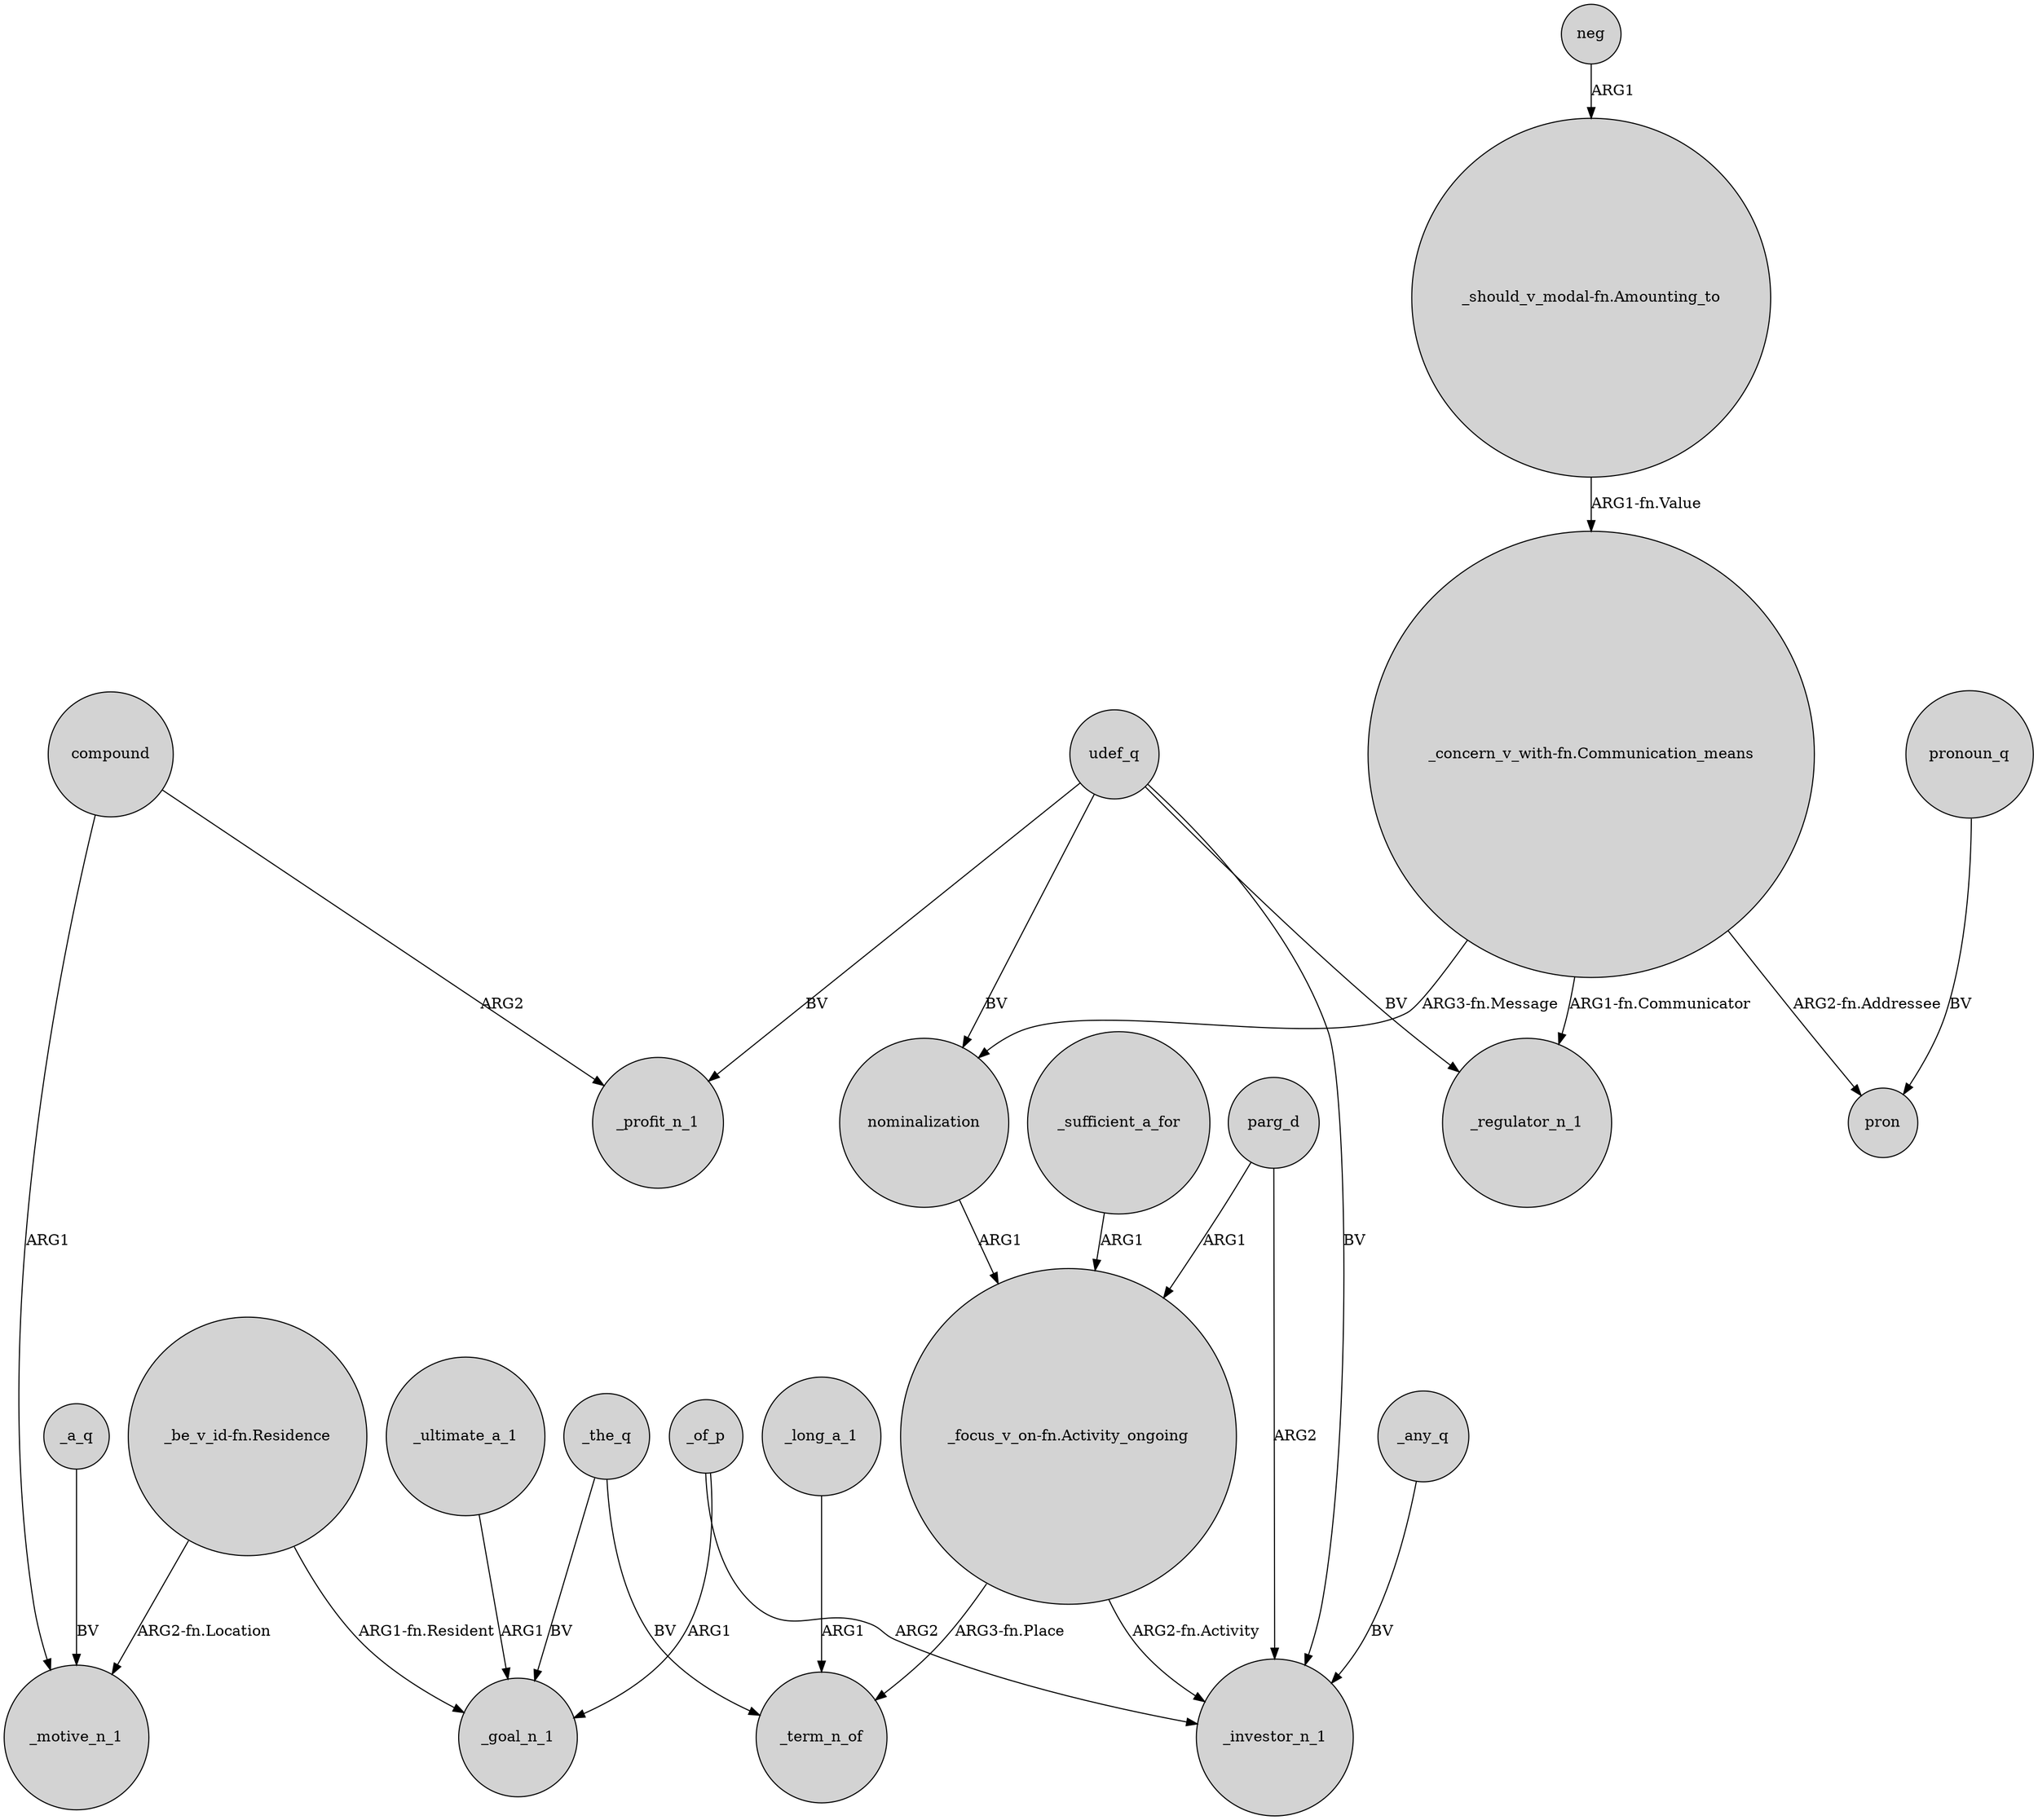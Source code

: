 digraph {
	node [shape=circle style=filled]
	compound -> _motive_n_1 [label=ARG1]
	_the_q -> _goal_n_1 [label=BV]
	udef_q -> _regulator_n_1 [label=BV]
	neg -> "_should_v_modal-fn.Amounting_to" [label=ARG1]
	"_focus_v_on-fn.Activity_ongoing" -> _term_n_of [label="ARG3-fn.Place"]
	"_concern_v_with-fn.Communication_means" -> pron [label="ARG2-fn.Addressee"]
	_of_p -> _goal_n_1 [label=ARG1]
	udef_q -> nominalization [label=BV]
	"_concern_v_with-fn.Communication_means" -> nominalization [label="ARG3-fn.Message"]
	_any_q -> _investor_n_1 [label=BV]
	_long_a_1 -> _term_n_of [label=ARG1]
	udef_q -> _profit_n_1 [label=BV]
	_of_p -> _investor_n_1 [label=ARG2]
	_a_q -> _motive_n_1 [label=BV]
	parg_d -> "_focus_v_on-fn.Activity_ongoing" [label=ARG1]
	_the_q -> _term_n_of [label=BV]
	pronoun_q -> pron [label=BV]
	"_be_v_id-fn.Residence" -> _goal_n_1 [label="ARG1-fn.Resident"]
	compound -> _profit_n_1 [label=ARG2]
	parg_d -> _investor_n_1 [label=ARG2]
	_sufficient_a_for -> "_focus_v_on-fn.Activity_ongoing" [label=ARG1]
	"_should_v_modal-fn.Amounting_to" -> "_concern_v_with-fn.Communication_means" [label="ARG1-fn.Value"]
	udef_q -> _investor_n_1 [label=BV]
	nominalization -> "_focus_v_on-fn.Activity_ongoing" [label=ARG1]
	"_focus_v_on-fn.Activity_ongoing" -> _investor_n_1 [label="ARG2-fn.Activity"]
	_ultimate_a_1 -> _goal_n_1 [label=ARG1]
	"_be_v_id-fn.Residence" -> _motive_n_1 [label="ARG2-fn.Location"]
	"_concern_v_with-fn.Communication_means" -> _regulator_n_1 [label="ARG1-fn.Communicator"]
}
